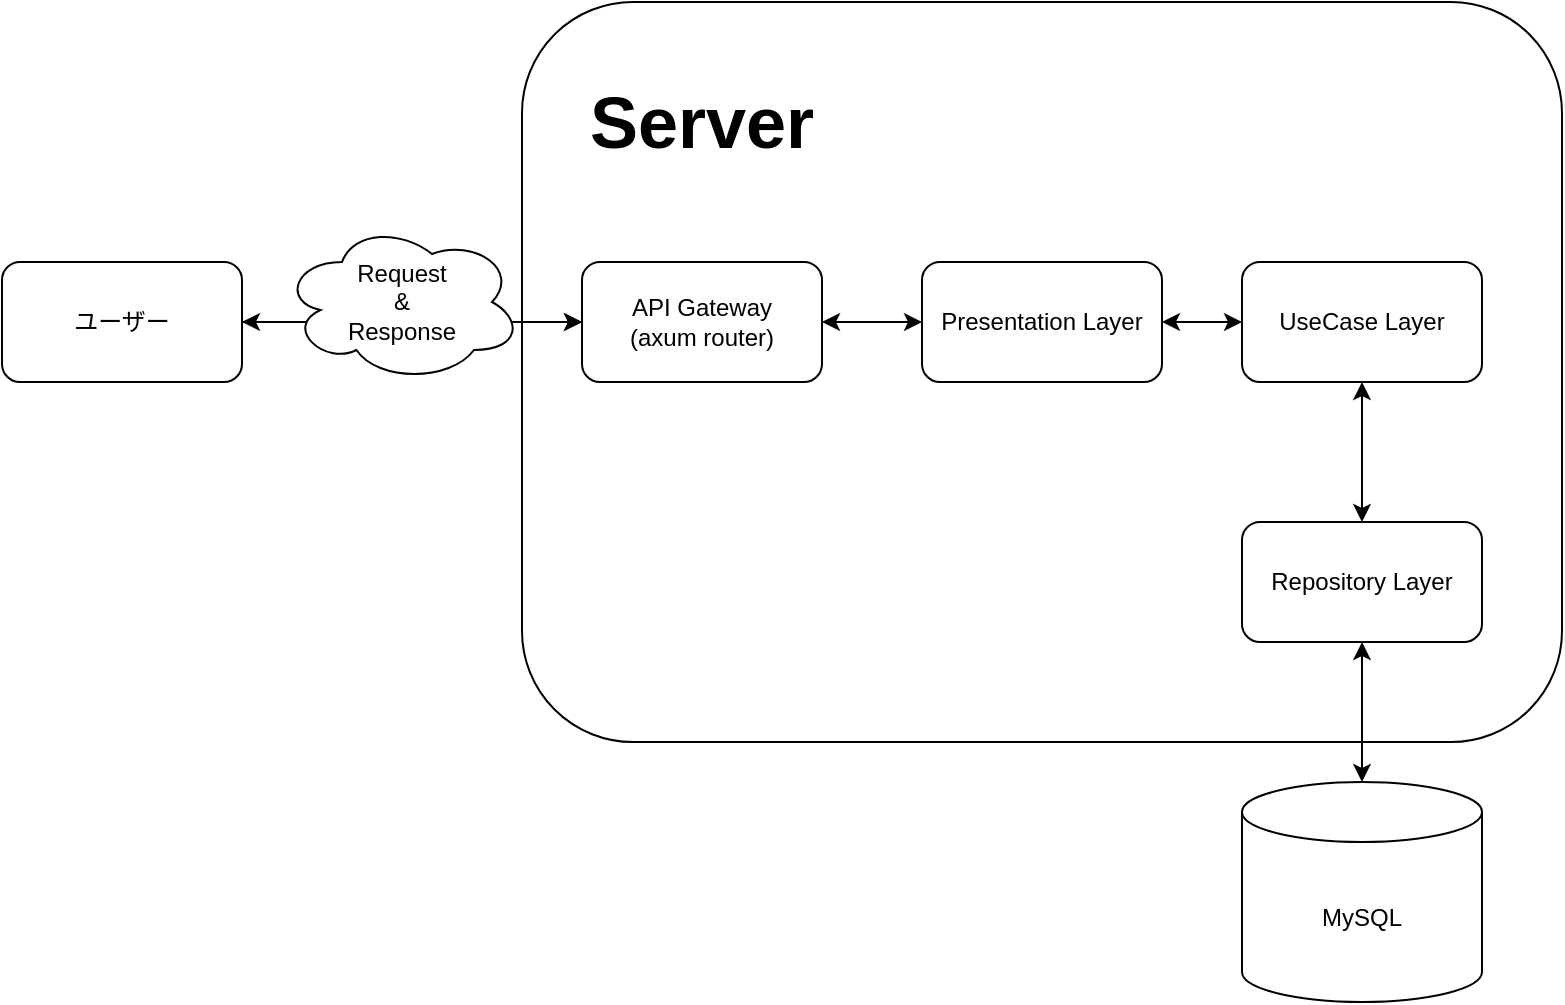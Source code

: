 <mxfile version="21.0.2" type="github">
  <diagram id="yPxyJZ8AM_hMuL3Unpa9" name="complex gitflow">
    <mxGraphModel dx="1434" dy="821" grid="1" gridSize="10" guides="1" tooltips="1" connect="1" arrows="1" fold="1" page="1" pageScale="1" pageWidth="1100" pageHeight="850" math="0" shadow="0">
      <root>
        <mxCell id="0" />
        <mxCell id="1" parent="0" />
        <mxCell id="R2AFOgsOH58qEWYiV5Nb-5" value="" style="rounded=1;whiteSpace=wrap;html=1;" vertex="1" parent="1">
          <mxGeometry x="300" y="240" width="520" height="370" as="geometry" />
        </mxCell>
        <mxCell id="R2AFOgsOH58qEWYiV5Nb-3" value="" style="edgeStyle=orthogonalEdgeStyle;rounded=0;orthogonalLoop=1;jettySize=auto;html=1;" edge="1" parent="1" source="R2AFOgsOH58qEWYiV5Nb-1" target="R2AFOgsOH58qEWYiV5Nb-2">
          <mxGeometry relative="1" as="geometry" />
        </mxCell>
        <mxCell id="R2AFOgsOH58qEWYiV5Nb-1" value="ユーザー" style="rounded=1;whiteSpace=wrap;html=1;" vertex="1" parent="1">
          <mxGeometry x="40" y="370" width="120" height="60" as="geometry" />
        </mxCell>
        <mxCell id="R2AFOgsOH58qEWYiV5Nb-2" value="&lt;div&gt;API Gateway&lt;/div&gt;&lt;div&gt;(axum router)&lt;br&gt;&lt;/div&gt;" style="rounded=1;whiteSpace=wrap;html=1;" vertex="1" parent="1">
          <mxGeometry x="330" y="370" width="120" height="60" as="geometry" />
        </mxCell>
        <mxCell id="R2AFOgsOH58qEWYiV5Nb-4" value="" style="endArrow=classic;startArrow=classic;html=1;rounded=0;" edge="1" parent="1" source="R2AFOgsOH58qEWYiV5Nb-2" target="R2AFOgsOH58qEWYiV5Nb-1">
          <mxGeometry width="50" height="50" relative="1" as="geometry">
            <mxPoint x="520" y="450" as="sourcePoint" />
            <mxPoint x="570" y="400" as="targetPoint" />
          </mxGeometry>
        </mxCell>
        <mxCell id="R2AFOgsOH58qEWYiV5Nb-6" value="&lt;div&gt;Request&lt;/div&gt;&lt;div&gt;&amp;amp;&lt;br&gt;&lt;/div&gt;&lt;div&gt;Response&lt;/div&gt;" style="ellipse;shape=cloud;whiteSpace=wrap;html=1;" vertex="1" parent="1">
          <mxGeometry x="180" y="350" width="120" height="80" as="geometry" />
        </mxCell>
        <mxCell id="R2AFOgsOH58qEWYiV5Nb-11" value="Presentation Layer" style="rounded=1;whiteSpace=wrap;html=1;" vertex="1" parent="1">
          <mxGeometry x="500" y="370" width="120" height="60" as="geometry" />
        </mxCell>
        <mxCell id="R2AFOgsOH58qEWYiV5Nb-12" value="MySQL" style="shape=cylinder3;whiteSpace=wrap;html=1;boundedLbl=1;backgroundOutline=1;size=15;" vertex="1" parent="1">
          <mxGeometry x="660" y="630" width="120" height="110" as="geometry" />
        </mxCell>
        <mxCell id="R2AFOgsOH58qEWYiV5Nb-13" value="Repository Layer" style="rounded=1;whiteSpace=wrap;html=1;" vertex="1" parent="1">
          <mxGeometry x="660" y="500" width="120" height="60" as="geometry" />
        </mxCell>
        <mxCell id="R2AFOgsOH58qEWYiV5Nb-17" value="" style="endArrow=classic;startArrow=classic;html=1;rounded=0;exitX=0.5;exitY=0;exitDx=0;exitDy=0;exitPerimeter=0;entryX=0.5;entryY=1;entryDx=0;entryDy=0;" edge="1" parent="1" source="R2AFOgsOH58qEWYiV5Nb-12" target="R2AFOgsOH58qEWYiV5Nb-13">
          <mxGeometry width="50" height="50" relative="1" as="geometry">
            <mxPoint x="520" y="450" as="sourcePoint" />
            <mxPoint x="570" y="400" as="targetPoint" />
          </mxGeometry>
        </mxCell>
        <mxCell id="R2AFOgsOH58qEWYiV5Nb-18" value="" style="endArrow=classic;startArrow=classic;html=1;rounded=0;exitX=0.5;exitY=0;exitDx=0;exitDy=0;entryX=0.5;entryY=1;entryDx=0;entryDy=0;" edge="1" parent="1" source="R2AFOgsOH58qEWYiV5Nb-13" target="R2AFOgsOH58qEWYiV5Nb-22">
          <mxGeometry width="50" height="50" relative="1" as="geometry">
            <mxPoint x="520" y="450" as="sourcePoint" />
            <mxPoint x="550" y="440" as="targetPoint" />
            <Array as="points" />
          </mxGeometry>
        </mxCell>
        <mxCell id="R2AFOgsOH58qEWYiV5Nb-21" value="" style="endArrow=classic;startArrow=classic;html=1;rounded=0;entryX=0;entryY=0.5;entryDx=0;entryDy=0;" edge="1" parent="1" source="R2AFOgsOH58qEWYiV5Nb-2" target="R2AFOgsOH58qEWYiV5Nb-11">
          <mxGeometry width="50" height="50" relative="1" as="geometry">
            <mxPoint x="520" y="450" as="sourcePoint" />
            <mxPoint x="570" y="400" as="targetPoint" />
          </mxGeometry>
        </mxCell>
        <mxCell id="R2AFOgsOH58qEWYiV5Nb-22" value="UseCase Layer" style="rounded=1;whiteSpace=wrap;html=1;" vertex="1" parent="1">
          <mxGeometry x="660" y="370" width="120" height="60" as="geometry" />
        </mxCell>
        <mxCell id="R2AFOgsOH58qEWYiV5Nb-23" value="" style="endArrow=classic;startArrow=classic;html=1;rounded=0;entryX=0;entryY=0.5;entryDx=0;entryDy=0;exitX=1;exitY=0.5;exitDx=0;exitDy=0;" edge="1" parent="1" source="R2AFOgsOH58qEWYiV5Nb-11" target="R2AFOgsOH58qEWYiV5Nb-22">
          <mxGeometry width="50" height="50" relative="1" as="geometry">
            <mxPoint x="460" y="410" as="sourcePoint" />
            <mxPoint x="500" y="410" as="targetPoint" />
          </mxGeometry>
        </mxCell>
        <mxCell id="R2AFOgsOH58qEWYiV5Nb-25" value="&lt;b&gt;&lt;font style=&quot;font-size: 36px;&quot;&gt;Server&lt;/font&gt;&lt;/b&gt;" style="text;html=1;strokeColor=none;fillColor=none;align=center;verticalAlign=middle;whiteSpace=wrap;rounded=0;" vertex="1" parent="1">
          <mxGeometry x="340" y="270" width="100" height="60" as="geometry" />
        </mxCell>
      </root>
    </mxGraphModel>
  </diagram>
</mxfile>
